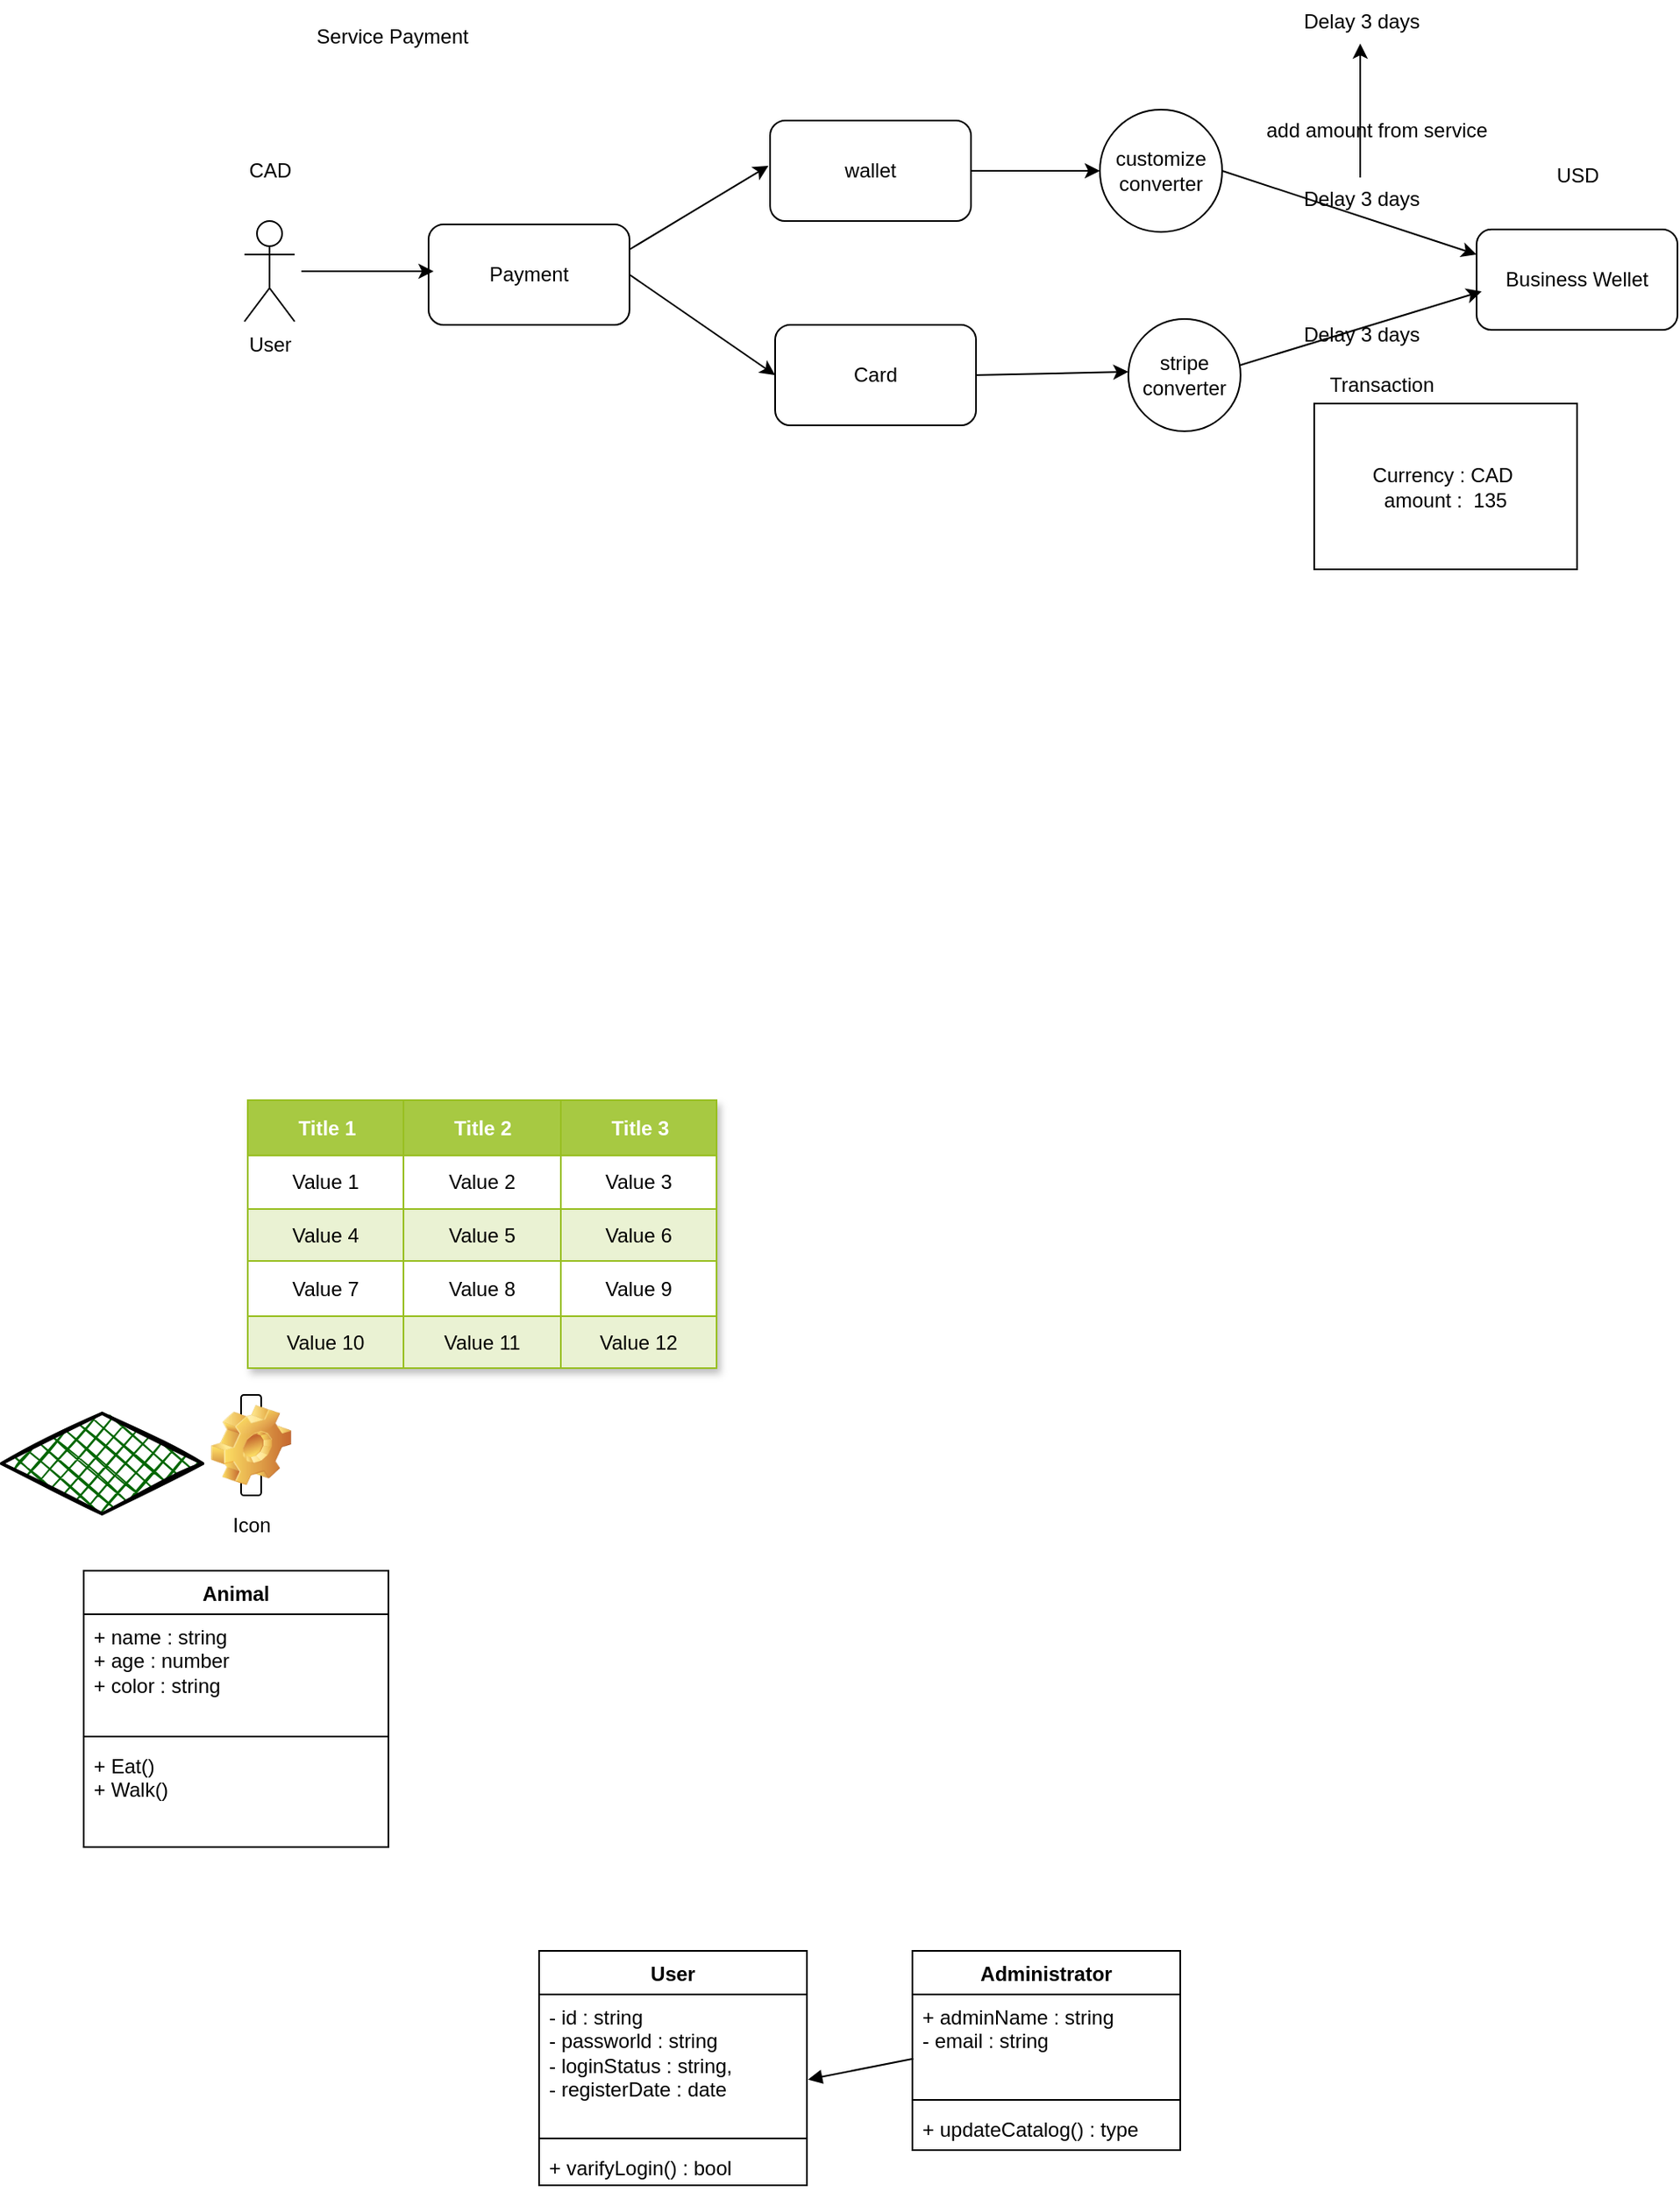<mxfile version="21.8.0" type="github">
  <diagram name="Page-1" id="G8oqICroImFP98PP0jhe">
    <mxGraphModel dx="1155" dy="2443" grid="0" gridSize="10" guides="1" tooltips="1" connect="1" arrows="1" fold="1" page="1" pageScale="1" pageWidth="1600" pageHeight="900" math="0" shadow="0">
      <root>
        <mxCell id="0" />
        <mxCell id="1" parent="0" />
        <mxCell id="Exh0e0-sqE-Pdp7wsRko-1" value="Animal" style="swimlane;fontStyle=1;align=center;verticalAlign=top;childLayout=stackLayout;horizontal=1;startSize=26;horizontalStack=0;resizeParent=1;resizeParentMax=0;resizeLast=0;collapsible=1;marginBottom=0;whiteSpace=wrap;html=1;" parent="1" vertex="1">
          <mxGeometry x="154" y="-562" width="182" height="165" as="geometry">
            <mxRectangle x="134" y="-567" width="75" height="26" as="alternateBounds" />
          </mxGeometry>
        </mxCell>
        <mxCell id="Exh0e0-sqE-Pdp7wsRko-2" value="+ name : string&lt;br&gt;+ age : number&lt;br&gt;+ color : string" style="text;strokeColor=none;fillColor=none;align=left;verticalAlign=top;spacingLeft=4;spacingRight=4;overflow=hidden;rotatable=0;points=[[0,0.5],[1,0.5]];portConstraint=eastwest;whiteSpace=wrap;html=1;" parent="Exh0e0-sqE-Pdp7wsRko-1" vertex="1">
          <mxGeometry y="26" width="182" height="69" as="geometry" />
        </mxCell>
        <mxCell id="Exh0e0-sqE-Pdp7wsRko-3" value="" style="line;strokeWidth=1;fillColor=none;align=left;verticalAlign=middle;spacingTop=-1;spacingLeft=3;spacingRight=3;rotatable=0;labelPosition=right;points=[];portConstraint=eastwest;strokeColor=inherit;" parent="Exh0e0-sqE-Pdp7wsRko-1" vertex="1">
          <mxGeometry y="95" width="182" height="8" as="geometry" />
        </mxCell>
        <mxCell id="Exh0e0-sqE-Pdp7wsRko-4" value="+ Eat()&lt;br&gt;+ Walk()" style="text;strokeColor=none;fillColor=none;align=left;verticalAlign=top;spacingLeft=4;spacingRight=4;overflow=hidden;rotatable=0;points=[[0,0.5],[1,0.5]];portConstraint=eastwest;whiteSpace=wrap;html=1;" parent="Exh0e0-sqE-Pdp7wsRko-1" vertex="1">
          <mxGeometry y="103" width="182" height="62" as="geometry" />
        </mxCell>
        <mxCell id="Exh0e0-sqE-Pdp7wsRko-5" value="User" style="swimlane;fontStyle=1;align=center;verticalAlign=top;childLayout=stackLayout;horizontal=1;startSize=26;horizontalStack=0;resizeParent=1;resizeParentMax=0;resizeLast=0;collapsible=1;marginBottom=0;whiteSpace=wrap;html=1;" parent="1" vertex="1">
          <mxGeometry x="426" y="-335" width="160" height="140" as="geometry" />
        </mxCell>
        <mxCell id="Exh0e0-sqE-Pdp7wsRko-6" value="- id : string&lt;br&gt;- passworld : string&lt;br&gt;- loginStatus : string,&lt;br&gt;- registerDate : date" style="text;strokeColor=none;fillColor=none;align=left;verticalAlign=top;spacingLeft=4;spacingRight=4;overflow=hidden;rotatable=0;points=[[0,0.5],[1,0.5]];portConstraint=eastwest;whiteSpace=wrap;html=1;" parent="Exh0e0-sqE-Pdp7wsRko-5" vertex="1">
          <mxGeometry y="26" width="160" height="82" as="geometry" />
        </mxCell>
        <mxCell id="Exh0e0-sqE-Pdp7wsRko-7" value="" style="line;strokeWidth=1;fillColor=none;align=left;verticalAlign=middle;spacingTop=-1;spacingLeft=3;spacingRight=3;rotatable=0;labelPosition=right;points=[];portConstraint=eastwest;strokeColor=inherit;" parent="Exh0e0-sqE-Pdp7wsRko-5" vertex="1">
          <mxGeometry y="108" width="160" height="8" as="geometry" />
        </mxCell>
        <mxCell id="Exh0e0-sqE-Pdp7wsRko-8" value="+ varifyLogin() : bool" style="text;strokeColor=none;fillColor=none;align=left;verticalAlign=top;spacingLeft=4;spacingRight=4;overflow=hidden;rotatable=0;points=[[0,0.5],[1,0.5]];portConstraint=eastwest;whiteSpace=wrap;html=1;" parent="Exh0e0-sqE-Pdp7wsRko-5" vertex="1">
          <mxGeometry y="116" width="160" height="24" as="geometry" />
        </mxCell>
        <mxCell id="Exh0e0-sqE-Pdp7wsRko-9" value="Administrator" style="swimlane;fontStyle=1;align=center;verticalAlign=top;childLayout=stackLayout;horizontal=1;startSize=26;horizontalStack=0;resizeParent=1;resizeParentMax=0;resizeLast=0;collapsible=1;marginBottom=0;whiteSpace=wrap;html=1;" parent="1" vertex="1">
          <mxGeometry x="649" y="-335" width="160" height="119" as="geometry" />
        </mxCell>
        <mxCell id="Exh0e0-sqE-Pdp7wsRko-10" value="+ adminName : string&lt;br&gt;- email : string" style="text;strokeColor=none;fillColor=none;align=left;verticalAlign=top;spacingLeft=4;spacingRight=4;overflow=hidden;rotatable=0;points=[[0,0.5],[1,0.5]];portConstraint=eastwest;whiteSpace=wrap;html=1;" parent="Exh0e0-sqE-Pdp7wsRko-9" vertex="1">
          <mxGeometry y="26" width="160" height="59" as="geometry" />
        </mxCell>
        <mxCell id="Exh0e0-sqE-Pdp7wsRko-11" value="" style="line;strokeWidth=1;fillColor=none;align=left;verticalAlign=middle;spacingTop=-1;spacingLeft=3;spacingRight=3;rotatable=0;labelPosition=right;points=[];portConstraint=eastwest;strokeColor=inherit;" parent="Exh0e0-sqE-Pdp7wsRko-9" vertex="1">
          <mxGeometry y="85" width="160" height="8" as="geometry" />
        </mxCell>
        <mxCell id="Exh0e0-sqE-Pdp7wsRko-12" value="+ updateCatalog() : type" style="text;strokeColor=none;fillColor=none;align=left;verticalAlign=top;spacingLeft=4;spacingRight=4;overflow=hidden;rotatable=0;points=[[0,0.5],[1,0.5]];portConstraint=eastwest;whiteSpace=wrap;html=1;" parent="Exh0e0-sqE-Pdp7wsRko-9" vertex="1">
          <mxGeometry y="93" width="160" height="26" as="geometry" />
        </mxCell>
        <mxCell id="Exh0e0-sqE-Pdp7wsRko-13" value="" style="html=1;verticalAlign=bottom;endArrow=block;curved=0;rounded=0;entryX=1.004;entryY=0.62;entryDx=0;entryDy=0;entryPerimeter=0;exitX=0.004;exitY=0.65;exitDx=0;exitDy=0;exitPerimeter=0;" parent="1" source="Exh0e0-sqE-Pdp7wsRko-10" target="Exh0e0-sqE-Pdp7wsRko-6" edge="1">
          <mxGeometry width="80" relative="1" as="geometry">
            <mxPoint x="382" y="-218" as="sourcePoint" />
            <mxPoint x="429" y="-218" as="targetPoint" />
            <Array as="points" />
          </mxGeometry>
        </mxCell>
        <mxCell id="Exh0e0-sqE-Pdp7wsRko-14" value="Assets" style="childLayout=tableLayout;recursiveResize=0;strokeColor=#98bf21;fillColor=#A7C942;shadow=1;" parent="1" vertex="1">
          <mxGeometry x="252" y="-843" width="280" height="160" as="geometry" />
        </mxCell>
        <mxCell id="Exh0e0-sqE-Pdp7wsRko-15" style="shape=tableRow;horizontal=0;startSize=0;swimlaneHead=0;swimlaneBody=0;top=0;left=0;bottom=0;right=0;dropTarget=0;collapsible=0;recursiveResize=0;expand=0;fontStyle=0;strokeColor=inherit;fillColor=#ffffff;" parent="Exh0e0-sqE-Pdp7wsRko-14" vertex="1">
          <mxGeometry width="280" height="33" as="geometry" />
        </mxCell>
        <mxCell id="Exh0e0-sqE-Pdp7wsRko-16" value="Title 1" style="connectable=0;recursiveResize=0;strokeColor=inherit;fillColor=#A7C942;align=center;fontStyle=1;fontColor=#FFFFFF;html=1;" parent="Exh0e0-sqE-Pdp7wsRko-15" vertex="1">
          <mxGeometry width="93" height="33" as="geometry">
            <mxRectangle width="93" height="33" as="alternateBounds" />
          </mxGeometry>
        </mxCell>
        <mxCell id="Exh0e0-sqE-Pdp7wsRko-17" value="Title 2" style="connectable=0;recursiveResize=0;strokeColor=inherit;fillColor=#A7C942;align=center;fontStyle=1;fontColor=#FFFFFF;html=1;" parent="Exh0e0-sqE-Pdp7wsRko-15" vertex="1">
          <mxGeometry x="93" width="94" height="33" as="geometry">
            <mxRectangle width="94" height="33" as="alternateBounds" />
          </mxGeometry>
        </mxCell>
        <mxCell id="Exh0e0-sqE-Pdp7wsRko-18" value="Title 3" style="connectable=0;recursiveResize=0;strokeColor=inherit;fillColor=#A7C942;align=center;fontStyle=1;fontColor=#FFFFFF;html=1;" parent="Exh0e0-sqE-Pdp7wsRko-15" vertex="1">
          <mxGeometry x="187" width="93" height="33" as="geometry">
            <mxRectangle width="93" height="33" as="alternateBounds" />
          </mxGeometry>
        </mxCell>
        <mxCell id="Exh0e0-sqE-Pdp7wsRko-19" value="" style="shape=tableRow;horizontal=0;startSize=0;swimlaneHead=0;swimlaneBody=0;top=0;left=0;bottom=0;right=0;dropTarget=0;collapsible=0;recursiveResize=0;expand=0;fontStyle=0;strokeColor=inherit;fillColor=#ffffff;" parent="Exh0e0-sqE-Pdp7wsRko-14" vertex="1">
          <mxGeometry y="33" width="280" height="32" as="geometry" />
        </mxCell>
        <mxCell id="Exh0e0-sqE-Pdp7wsRko-20" value="Value 1" style="connectable=0;recursiveResize=0;strokeColor=inherit;fillColor=inherit;align=center;whiteSpace=wrap;html=1;" parent="Exh0e0-sqE-Pdp7wsRko-19" vertex="1">
          <mxGeometry width="93" height="32" as="geometry">
            <mxRectangle width="93" height="32" as="alternateBounds" />
          </mxGeometry>
        </mxCell>
        <mxCell id="Exh0e0-sqE-Pdp7wsRko-21" value="Value 2" style="connectable=0;recursiveResize=0;strokeColor=inherit;fillColor=inherit;align=center;whiteSpace=wrap;html=1;" parent="Exh0e0-sqE-Pdp7wsRko-19" vertex="1">
          <mxGeometry x="93" width="94" height="32" as="geometry">
            <mxRectangle width="94" height="32" as="alternateBounds" />
          </mxGeometry>
        </mxCell>
        <mxCell id="Exh0e0-sqE-Pdp7wsRko-22" value="Value 3" style="connectable=0;recursiveResize=0;strokeColor=inherit;fillColor=inherit;align=center;whiteSpace=wrap;html=1;" parent="Exh0e0-sqE-Pdp7wsRko-19" vertex="1">
          <mxGeometry x="187" width="93" height="32" as="geometry">
            <mxRectangle width="93" height="32" as="alternateBounds" />
          </mxGeometry>
        </mxCell>
        <mxCell id="Exh0e0-sqE-Pdp7wsRko-23" value="" style="shape=tableRow;horizontal=0;startSize=0;swimlaneHead=0;swimlaneBody=0;top=0;left=0;bottom=0;right=0;dropTarget=0;collapsible=0;recursiveResize=0;expand=0;fontStyle=1;strokeColor=inherit;fillColor=#EAF2D3;" parent="Exh0e0-sqE-Pdp7wsRko-14" vertex="1">
          <mxGeometry y="65" width="280" height="31" as="geometry" />
        </mxCell>
        <mxCell id="Exh0e0-sqE-Pdp7wsRko-24" value="Value 4" style="connectable=0;recursiveResize=0;strokeColor=inherit;fillColor=inherit;whiteSpace=wrap;html=1;" parent="Exh0e0-sqE-Pdp7wsRko-23" vertex="1">
          <mxGeometry width="93" height="31" as="geometry">
            <mxRectangle width="93" height="31" as="alternateBounds" />
          </mxGeometry>
        </mxCell>
        <mxCell id="Exh0e0-sqE-Pdp7wsRko-25" value="Value 5" style="connectable=0;recursiveResize=0;strokeColor=inherit;fillColor=inherit;whiteSpace=wrap;html=1;" parent="Exh0e0-sqE-Pdp7wsRko-23" vertex="1">
          <mxGeometry x="93" width="94" height="31" as="geometry">
            <mxRectangle width="94" height="31" as="alternateBounds" />
          </mxGeometry>
        </mxCell>
        <mxCell id="Exh0e0-sqE-Pdp7wsRko-26" value="Value 6" style="connectable=0;recursiveResize=0;strokeColor=inherit;fillColor=inherit;whiteSpace=wrap;html=1;" parent="Exh0e0-sqE-Pdp7wsRko-23" vertex="1">
          <mxGeometry x="187" width="93" height="31" as="geometry">
            <mxRectangle width="93" height="31" as="alternateBounds" />
          </mxGeometry>
        </mxCell>
        <mxCell id="Exh0e0-sqE-Pdp7wsRko-27" value="" style="shape=tableRow;horizontal=0;startSize=0;swimlaneHead=0;swimlaneBody=0;top=0;left=0;bottom=0;right=0;dropTarget=0;collapsible=0;recursiveResize=0;expand=0;fontStyle=0;strokeColor=inherit;fillColor=#ffffff;" parent="Exh0e0-sqE-Pdp7wsRko-14" vertex="1">
          <mxGeometry y="96" width="280" height="33" as="geometry" />
        </mxCell>
        <mxCell id="Exh0e0-sqE-Pdp7wsRko-28" value="Value 7" style="connectable=0;recursiveResize=0;strokeColor=inherit;fillColor=inherit;fontStyle=0;align=center;whiteSpace=wrap;html=1;" parent="Exh0e0-sqE-Pdp7wsRko-27" vertex="1">
          <mxGeometry width="93" height="33" as="geometry">
            <mxRectangle width="93" height="33" as="alternateBounds" />
          </mxGeometry>
        </mxCell>
        <mxCell id="Exh0e0-sqE-Pdp7wsRko-29" value="Value 8" style="connectable=0;recursiveResize=0;strokeColor=inherit;fillColor=inherit;fontStyle=0;align=center;whiteSpace=wrap;html=1;" parent="Exh0e0-sqE-Pdp7wsRko-27" vertex="1">
          <mxGeometry x="93" width="94" height="33" as="geometry">
            <mxRectangle width="94" height="33" as="alternateBounds" />
          </mxGeometry>
        </mxCell>
        <mxCell id="Exh0e0-sqE-Pdp7wsRko-30" value="Value 9" style="connectable=0;recursiveResize=0;strokeColor=inherit;fillColor=inherit;fontStyle=0;align=center;whiteSpace=wrap;html=1;" parent="Exh0e0-sqE-Pdp7wsRko-27" vertex="1">
          <mxGeometry x="187" width="93" height="33" as="geometry">
            <mxRectangle width="93" height="33" as="alternateBounds" />
          </mxGeometry>
        </mxCell>
        <mxCell id="Exh0e0-sqE-Pdp7wsRko-31" value="" style="shape=tableRow;horizontal=0;startSize=0;swimlaneHead=0;swimlaneBody=0;top=0;left=0;bottom=0;right=0;dropTarget=0;collapsible=0;recursiveResize=0;expand=0;fontStyle=1;strokeColor=inherit;fillColor=#EAF2D3;" parent="Exh0e0-sqE-Pdp7wsRko-14" vertex="1">
          <mxGeometry y="129" width="280" height="31" as="geometry" />
        </mxCell>
        <mxCell id="Exh0e0-sqE-Pdp7wsRko-32" value="Value 10" style="connectable=0;recursiveResize=0;strokeColor=inherit;fillColor=inherit;whiteSpace=wrap;html=1;" parent="Exh0e0-sqE-Pdp7wsRko-31" vertex="1">
          <mxGeometry width="93" height="31" as="geometry">
            <mxRectangle width="93" height="31" as="alternateBounds" />
          </mxGeometry>
        </mxCell>
        <mxCell id="Exh0e0-sqE-Pdp7wsRko-33" value="Value 11" style="connectable=0;recursiveResize=0;strokeColor=inherit;fillColor=inherit;whiteSpace=wrap;html=1;" parent="Exh0e0-sqE-Pdp7wsRko-31" vertex="1">
          <mxGeometry x="93" width="94" height="31" as="geometry">
            <mxRectangle width="94" height="31" as="alternateBounds" />
          </mxGeometry>
        </mxCell>
        <mxCell id="Exh0e0-sqE-Pdp7wsRko-34" value="Value 12" style="connectable=0;recursiveResize=0;strokeColor=inherit;fillColor=inherit;whiteSpace=wrap;html=1;" parent="Exh0e0-sqE-Pdp7wsRko-31" vertex="1">
          <mxGeometry x="187" width="93" height="31" as="geometry">
            <mxRectangle width="93" height="31" as="alternateBounds" />
          </mxGeometry>
        </mxCell>
        <mxCell id="Exh0e0-sqE-Pdp7wsRko-35" value="" style="rhombus;whiteSpace=wrap;html=1;strokeWidth=2;fillWeight=-1;hachureGap=8;fillStyle=cross-hatch;fillColor=#006600;sketch=1;" parent="1" vertex="1">
          <mxGeometry x="105" y="-656" width="120" height="60" as="geometry" />
        </mxCell>
        <mxCell id="Exh0e0-sqE-Pdp7wsRko-36" value="Icon" style="icon;html=1;image=img/clipart/Gear_128x128.png" parent="1" vertex="1">
          <mxGeometry x="248" y="-667" width="12" height="60" as="geometry" />
        </mxCell>
        <mxCell id="Pxrlkx7MvBpBombPw6jG-2" value="User" style="shape=umlActor;verticalLabelPosition=bottom;verticalAlign=top;html=1;outlineConnect=0;" parent="1" vertex="1">
          <mxGeometry x="250" y="-1368" width="30" height="60" as="geometry" />
        </mxCell>
        <mxCell id="Pxrlkx7MvBpBombPw6jG-6" value="Payment" style="rounded=1;whiteSpace=wrap;html=1;" parent="1" vertex="1">
          <mxGeometry x="360" y="-1366" width="120" height="60" as="geometry" />
        </mxCell>
        <mxCell id="Pxrlkx7MvBpBombPw6jG-7" value="wallet" style="rounded=1;whiteSpace=wrap;html=1;" parent="1" vertex="1">
          <mxGeometry x="564" y="-1428" width="120" height="60" as="geometry" />
        </mxCell>
        <mxCell id="Pxrlkx7MvBpBombPw6jG-8" value="Business Wellet" style="rounded=1;whiteSpace=wrap;html=1;" parent="1" vertex="1">
          <mxGeometry x="986" y="-1363" width="120" height="60" as="geometry" />
        </mxCell>
        <mxCell id="Pxrlkx7MvBpBombPw6jG-9" value="Card" style="rounded=1;whiteSpace=wrap;html=1;" parent="1" vertex="1">
          <mxGeometry x="567" y="-1306" width="120" height="60" as="geometry" />
        </mxCell>
        <mxCell id="Pxrlkx7MvBpBombPw6jG-10" value="" style="endArrow=classic;html=1;rounded=0;" parent="1" edge="1">
          <mxGeometry width="50" height="50" relative="1" as="geometry">
            <mxPoint x="284" y="-1338" as="sourcePoint" />
            <mxPoint x="363" y="-1338" as="targetPoint" />
          </mxGeometry>
        </mxCell>
        <mxCell id="Pxrlkx7MvBpBombPw6jG-12" value="" style="endArrow=classic;html=1;rounded=0;exitX=1;exitY=0.25;exitDx=0;exitDy=0;" parent="1" source="Pxrlkx7MvBpBombPw6jG-6" edge="1">
          <mxGeometry width="50" height="50" relative="1" as="geometry">
            <mxPoint x="679" y="-1248" as="sourcePoint" />
            <mxPoint x="563" y="-1401" as="targetPoint" />
          </mxGeometry>
        </mxCell>
        <mxCell id="Pxrlkx7MvBpBombPw6jG-13" value="" style="endArrow=classic;html=1;rounded=0;exitX=1;exitY=0.5;exitDx=0;exitDy=0;entryX=0;entryY=0.5;entryDx=0;entryDy=0;" parent="1" source="Pxrlkx7MvBpBombPw6jG-6" target="Pxrlkx7MvBpBombPw6jG-9" edge="1">
          <mxGeometry width="50" height="50" relative="1" as="geometry">
            <mxPoint x="679" y="-1248" as="sourcePoint" />
            <mxPoint x="729" y="-1298" as="targetPoint" />
          </mxGeometry>
        </mxCell>
        <mxCell id="Pxrlkx7MvBpBombPw6jG-14" value="stripe&lt;br&gt;converter" style="ellipse;whiteSpace=wrap;html=1;aspect=fixed;" parent="1" vertex="1">
          <mxGeometry x="778" y="-1309.5" width="67" height="67" as="geometry" />
        </mxCell>
        <mxCell id="Pxrlkx7MvBpBombPw6jG-15" value="" style="endArrow=classic;html=1;rounded=0;exitX=1;exitY=0.5;exitDx=0;exitDy=0;entryX=0;entryY=0.47;entryDx=0;entryDy=0;entryPerimeter=0;" parent="1" source="Pxrlkx7MvBpBombPw6jG-9" target="Pxrlkx7MvBpBombPw6jG-14" edge="1">
          <mxGeometry width="50" height="50" relative="1" as="geometry">
            <mxPoint x="679" y="-1248" as="sourcePoint" />
            <mxPoint x="729" y="-1298" as="targetPoint" />
          </mxGeometry>
        </mxCell>
        <mxCell id="Pxrlkx7MvBpBombPw6jG-16" value="customize&lt;br&gt;converter" style="ellipse;whiteSpace=wrap;html=1;aspect=fixed;" parent="1" vertex="1">
          <mxGeometry x="761" y="-1434.5" width="73" height="73" as="geometry" />
        </mxCell>
        <mxCell id="Pxrlkx7MvBpBombPw6jG-17" value="" style="endArrow=classic;html=1;rounded=0;entryX=0;entryY=0.5;entryDx=0;entryDy=0;exitX=1;exitY=0.5;exitDx=0;exitDy=0;" parent="1" source="Pxrlkx7MvBpBombPw6jG-7" target="Pxrlkx7MvBpBombPw6jG-16" edge="1">
          <mxGeometry width="50" height="50" relative="1" as="geometry">
            <mxPoint x="679" y="-1248" as="sourcePoint" />
            <mxPoint x="729" y="-1298" as="targetPoint" />
          </mxGeometry>
        </mxCell>
        <mxCell id="Pxrlkx7MvBpBombPw6jG-18" value="Service Payment" style="text;html=1;align=center;verticalAlign=middle;resizable=0;points=[];autosize=1;strokeColor=none;fillColor=none;" parent="1" vertex="1">
          <mxGeometry x="283" y="-1491" width="109" height="26" as="geometry" />
        </mxCell>
        <mxCell id="Pxrlkx7MvBpBombPw6jG-19" value="" style="endArrow=classic;html=1;rounded=0;exitX=1;exitY=0.41;exitDx=0;exitDy=0;exitPerimeter=0;entryX=0.025;entryY=0.617;entryDx=0;entryDy=0;entryPerimeter=0;" parent="1" source="Pxrlkx7MvBpBombPw6jG-14" target="Pxrlkx7MvBpBombPw6jG-8" edge="1">
          <mxGeometry width="50" height="50" relative="1" as="geometry">
            <mxPoint x="679" y="-1248" as="sourcePoint" />
            <mxPoint x="729" y="-1298" as="targetPoint" />
          </mxGeometry>
        </mxCell>
        <mxCell id="Pxrlkx7MvBpBombPw6jG-20" value="" style="endArrow=classic;html=1;rounded=0;exitX=1;exitY=0.5;exitDx=0;exitDy=0;entryX=0;entryY=0.25;entryDx=0;entryDy=0;" parent="1" source="Pxrlkx7MvBpBombPw6jG-16" target="Pxrlkx7MvBpBombPw6jG-8" edge="1">
          <mxGeometry width="50" height="50" relative="1" as="geometry">
            <mxPoint x="679" y="-1248" as="sourcePoint" />
            <mxPoint x="729" y="-1298" as="targetPoint" />
          </mxGeometry>
        </mxCell>
        <mxCell id="Pxrlkx7MvBpBombPw6jG-21" value="CAD" style="text;html=1;align=center;verticalAlign=middle;resizable=0;points=[];autosize=1;strokeColor=none;fillColor=none;" parent="1" vertex="1">
          <mxGeometry x="243.5" y="-1411" width="43" height="26" as="geometry" />
        </mxCell>
        <mxCell id="Pxrlkx7MvBpBombPw6jG-22" value="USD" style="text;html=1;align=center;verticalAlign=middle;resizable=0;points=[];autosize=1;strokeColor=none;fillColor=none;" parent="1" vertex="1">
          <mxGeometry x="1024.5" y="-1408" width="43" height="26" as="geometry" />
        </mxCell>
        <mxCell id="lEKl0hvWrcSFVDOUfLaM-1" value="Delay 3 days" style="text;html=1;align=center;verticalAlign=middle;resizable=0;points=[];autosize=1;strokeColor=none;fillColor=none;" parent="1" vertex="1">
          <mxGeometry x="873" y="-1313" width="87" height="26" as="geometry" />
        </mxCell>
        <mxCell id="3RfVMdVTPta1NlASoyjp-2" value="" style="edgeStyle=orthogonalEdgeStyle;rounded=0;orthogonalLoop=1;jettySize=auto;html=1;" edge="1" parent="1" source="lEKl0hvWrcSFVDOUfLaM-2" target="3RfVMdVTPta1NlASoyjp-1">
          <mxGeometry relative="1" as="geometry" />
        </mxCell>
        <mxCell id="lEKl0hvWrcSFVDOUfLaM-2" value="Delay 3 days" style="text;html=1;align=center;verticalAlign=middle;resizable=0;points=[];autosize=1;strokeColor=none;fillColor=none;" parent="1" vertex="1">
          <mxGeometry x="873" y="-1394" width="87" height="26" as="geometry" />
        </mxCell>
        <mxCell id="lEKl0hvWrcSFVDOUfLaM-5" value="" style="group" parent="1" vertex="1" connectable="0">
          <mxGeometry x="889" y="-1283" width="157" height="123" as="geometry" />
        </mxCell>
        <mxCell id="lEKl0hvWrcSFVDOUfLaM-3" value="Currency : CAD&amp;nbsp;&lt;br&gt;amount :&amp;nbsp; 135" style="rounded=0;whiteSpace=wrap;html=1;" parent="lEKl0hvWrcSFVDOUfLaM-5" vertex="1">
          <mxGeometry y="24" width="157" height="99" as="geometry" />
        </mxCell>
        <mxCell id="lEKl0hvWrcSFVDOUfLaM-4" value="Transaction" style="text;html=1;align=center;verticalAlign=middle;resizable=0;points=[];autosize=1;strokeColor=none;fillColor=none;" parent="lEKl0hvWrcSFVDOUfLaM-5" vertex="1">
          <mxGeometry width="80" height="26" as="geometry" />
        </mxCell>
        <mxCell id="3RfVMdVTPta1NlASoyjp-1" value="Delay 3 days" style="text;html=1;align=center;verticalAlign=middle;resizable=0;points=[];autosize=1;strokeColor=none;fillColor=none;" vertex="1" parent="1">
          <mxGeometry x="873" y="-1500" width="87" height="26" as="geometry" />
        </mxCell>
        <mxCell id="3RfVMdVTPta1NlASoyjp-3" value="add amount from service" style="text;html=1;align=center;verticalAlign=middle;resizable=0;points=[];autosize=1;strokeColor=none;fillColor=none;" vertex="1" parent="1">
          <mxGeometry x="851" y="-1435" width="150" height="26" as="geometry" />
        </mxCell>
      </root>
    </mxGraphModel>
  </diagram>
</mxfile>
